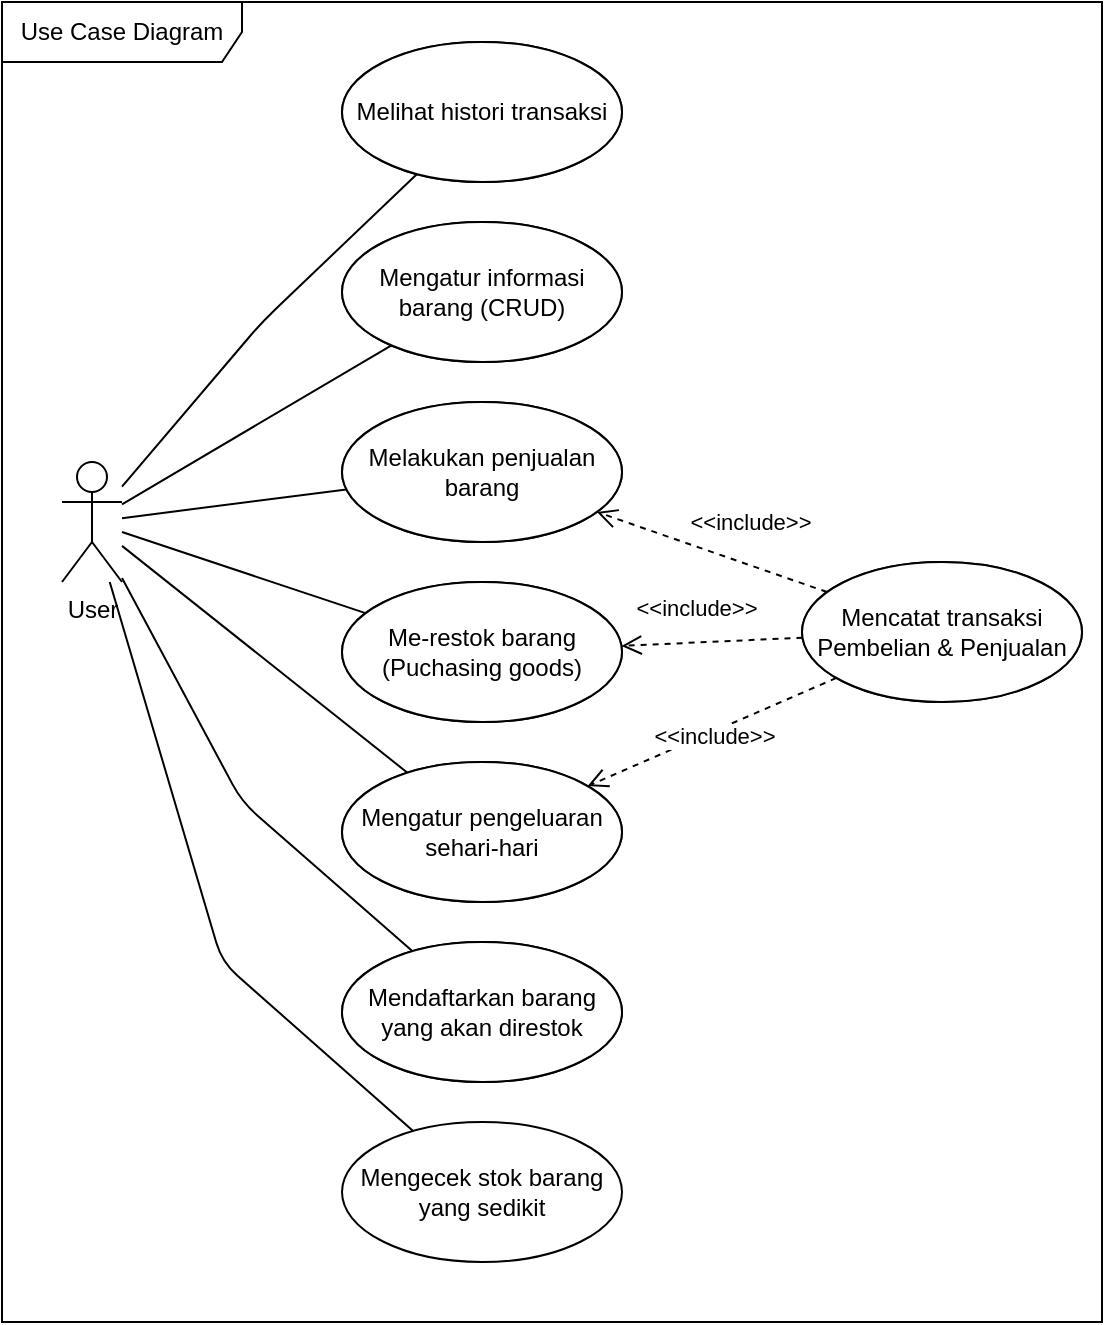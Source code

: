 <mxfile version="13.9.5" type="device"><diagram id="WwSm50Z7JyMPpXU0VLuQ" name="Page-1"><mxGraphModel dx="1108" dy="550" grid="1" gridSize="10" guides="1" tooltips="1" connect="1" arrows="1" fold="1" page="1" pageScale="1" pageWidth="850" pageHeight="1100" math="0" shadow="0"><root><mxCell id="0"/><mxCell id="1" parent="0"/><mxCell id="46tpiub9ysRB8IjS1WsQ-22" value="Use Case Diagram" style="shape=umlFrame;whiteSpace=wrap;html=1;width=120;height=30;" parent="1" vertex="1"><mxGeometry x="10" y="20" width="550" height="660" as="geometry"/></mxCell><mxCell id="46tpiub9ysRB8IjS1WsQ-1" value="User" style="shape=umlActor;verticalLabelPosition=bottom;verticalAlign=top;html=1;outlineConnect=0;" parent="1" vertex="1"><mxGeometry x="40" y="250" width="30" height="60" as="geometry"/></mxCell><mxCell id="46tpiub9ysRB8IjS1WsQ-2" value="Mengatur informasi barang (CRUD)" style="ellipse;whiteSpace=wrap;html=1;" parent="1" vertex="1"><mxGeometry x="180" y="130" width="140" height="70" as="geometry"/></mxCell><mxCell id="46tpiub9ysRB8IjS1WsQ-4" value="" style="endArrow=none;html=1;" parent="1" source="46tpiub9ysRB8IjS1WsQ-1" target="46tpiub9ysRB8IjS1WsQ-2" edge="1"><mxGeometry width="50" height="50" relative="1" as="geometry"><mxPoint x="350" y="280" as="sourcePoint"/><mxPoint x="400" y="230" as="targetPoint"/></mxGeometry></mxCell><mxCell id="46tpiub9ysRB8IjS1WsQ-5" value="Melakukan penjualan barang" style="ellipse;whiteSpace=wrap;html=1;" parent="1" vertex="1"><mxGeometry x="180" y="220" width="140" height="70" as="geometry"/></mxCell><mxCell id="46tpiub9ysRB8IjS1WsQ-6" value="" style="endArrow=none;html=1;" parent="1" source="46tpiub9ysRB8IjS1WsQ-1" target="46tpiub9ysRB8IjS1WsQ-5" edge="1"><mxGeometry width="50" height="50" relative="1" as="geometry"><mxPoint x="80" y="281.154" as="sourcePoint"/><mxPoint x="214.732" y="201.696" as="targetPoint"/></mxGeometry></mxCell><mxCell id="46tpiub9ysRB8IjS1WsQ-7" value="Mengatur pengeluaran sehari-hari" style="ellipse;whiteSpace=wrap;html=1;" parent="1" vertex="1"><mxGeometry x="180" y="400" width="140" height="70" as="geometry"/></mxCell><mxCell id="46tpiub9ysRB8IjS1WsQ-8" value="" style="endArrow=none;html=1;" parent="1" source="46tpiub9ysRB8IjS1WsQ-1" target="46tpiub9ysRB8IjS1WsQ-7" edge="1"><mxGeometry width="50" height="50" relative="1" as="geometry"><mxPoint x="80" y="288.077" as="sourcePoint"/><mxPoint x="192.194" y="273.693" as="targetPoint"/></mxGeometry></mxCell><mxCell id="46tpiub9ysRB8IjS1WsQ-9" value="Me-restok barang&lt;br&gt;(Puchasing goods)" style="ellipse;whiteSpace=wrap;html=1;" parent="1" vertex="1"><mxGeometry x="180" y="310" width="140" height="70" as="geometry"/></mxCell><mxCell id="46tpiub9ysRB8IjS1WsQ-10" value="" style="endArrow=none;html=1;" parent="1" source="46tpiub9ysRB8IjS1WsQ-1" target="46tpiub9ysRB8IjS1WsQ-9" edge="1"><mxGeometry width="50" height="50" relative="1" as="geometry"><mxPoint x="80" y="288.077" as="sourcePoint"/><mxPoint x="192.194" y="273.693" as="targetPoint"/></mxGeometry></mxCell><mxCell id="46tpiub9ysRB8IjS1WsQ-11" value="Mencatat transaksi&lt;br&gt;Pembelian &amp;amp; Penjualan" style="ellipse;whiteSpace=wrap;html=1;" parent="1" vertex="1"><mxGeometry x="410" y="300" width="140" height="70" as="geometry"/></mxCell><mxCell id="46tpiub9ysRB8IjS1WsQ-12" value="&amp;lt;&amp;lt;include&amp;gt;&amp;gt;" style="html=1;verticalAlign=bottom;endArrow=open;dashed=1;endSize=8;" parent="1" source="46tpiub9ysRB8IjS1WsQ-11" target="46tpiub9ysRB8IjS1WsQ-5" edge="1"><mxGeometry x="-0.271" y="-12" relative="1" as="geometry"><mxPoint x="410" y="350" as="sourcePoint"/><mxPoint x="330" y="350" as="targetPoint"/><mxPoint as="offset"/></mxGeometry></mxCell><mxCell id="46tpiub9ysRB8IjS1WsQ-13" value="&amp;lt;&amp;lt;include&amp;gt;&amp;gt;" style="html=1;verticalAlign=bottom;endArrow=open;dashed=1;endSize=8;" parent="1" source="46tpiub9ysRB8IjS1WsQ-11" target="46tpiub9ysRB8IjS1WsQ-9" edge="1"><mxGeometry x="0.174" y="-8" relative="1" as="geometry"><mxPoint x="392.772" y="298.972" as="sourcePoint"/><mxPoint x="322.287" y="280.971" as="targetPoint"/><mxPoint as="offset"/></mxGeometry></mxCell><mxCell id="46tpiub9ysRB8IjS1WsQ-14" value="&amp;lt;&amp;lt;include&amp;gt;&amp;gt;" style="html=1;verticalAlign=bottom;endArrow=open;dashed=1;endSize=8;" parent="1" source="46tpiub9ysRB8IjS1WsQ-11" target="46tpiub9ysRB8IjS1WsQ-7" edge="1"><mxGeometry x="0.052" y="10" relative="1" as="geometry"><mxPoint x="390.007" y="327.999" as="sourcePoint"/><mxPoint x="324.762" y="341.716" as="targetPoint"/><mxPoint as="offset"/></mxGeometry></mxCell><mxCell id="46tpiub9ysRB8IjS1WsQ-15" value="Mendaftarkan barang yang akan direstok" style="ellipse;whiteSpace=wrap;html=1;" parent="1" vertex="1"><mxGeometry x="180" y="490" width="140" height="70" as="geometry"/></mxCell><mxCell id="46tpiub9ysRB8IjS1WsQ-16" value="" style="endArrow=none;html=1;" parent="1" source="46tpiub9ysRB8IjS1WsQ-1" target="46tpiub9ysRB8IjS1WsQ-15" edge="1"><mxGeometry width="50" height="50" relative="1" as="geometry"><mxPoint x="80" y="301.923" as="sourcePoint"/><mxPoint x="222.728" y="415.374" as="targetPoint"/><Array as="points"><mxPoint x="130" y="420"/></Array></mxGeometry></mxCell><mxCell id="46tpiub9ysRB8IjS1WsQ-17" value="Melihat histori transaksi" style="ellipse;whiteSpace=wrap;html=1;" parent="1" vertex="1"><mxGeometry x="180" y="40" width="140" height="70" as="geometry"/></mxCell><mxCell id="46tpiub9ysRB8IjS1WsQ-18" value="" style="endArrow=none;html=1;" parent="1" source="46tpiub9ysRB8IjS1WsQ-1" target="46tpiub9ysRB8IjS1WsQ-17" edge="1"><mxGeometry width="50" height="50" relative="1" as="geometry"><mxPoint x="80" y="281.154" as="sourcePoint"/><mxPoint x="214.732" y="201.696" as="targetPoint"/><Array as="points"><mxPoint x="140" y="180"/></Array></mxGeometry></mxCell><mxCell id="46tpiub9ysRB8IjS1WsQ-19" value="Mengecek stok barang yang sedikit" style="ellipse;whiteSpace=wrap;html=1;" parent="1" vertex="1"><mxGeometry x="180" y="580" width="140" height="70" as="geometry"/></mxCell><mxCell id="46tpiub9ysRB8IjS1WsQ-20" value="" style="endArrow=none;html=1;" parent="1" source="46tpiub9ysRB8IjS1WsQ-1" target="46tpiub9ysRB8IjS1WsQ-19" edge="1"><mxGeometry width="50" height="50" relative="1" as="geometry"><mxPoint x="80" y="318" as="sourcePoint"/><mxPoint x="225.27" y="504.611" as="targetPoint"/><Array as="points"><mxPoint x="120" y="500"/></Array></mxGeometry></mxCell><mxCell id="TTikbKJ7wSviLI38bYNr-1" value="Mengatur informasi barang (CRUD)" style="ellipse;whiteSpace=wrap;html=1;" vertex="1" parent="1"><mxGeometry x="180" y="130" width="140" height="70" as="geometry"/></mxCell><mxCell id="TTikbKJ7wSviLI38bYNr-2" value="Me-restok barang&lt;br&gt;(Puchasing goods)" style="ellipse;whiteSpace=wrap;html=1;" vertex="1" parent="1"><mxGeometry x="180" y="310" width="140" height="70" as="geometry"/></mxCell><mxCell id="TTikbKJ7wSviLI38bYNr-3" value="Mencatat transaksi&lt;br&gt;Pembelian &amp;amp; Penjualan" style="ellipse;whiteSpace=wrap;html=1;" vertex="1" parent="1"><mxGeometry x="410" y="300" width="140" height="70" as="geometry"/></mxCell><mxCell id="TTikbKJ7wSviLI38bYNr-4" value="Melakukan penjualan barang" style="ellipse;whiteSpace=wrap;html=1;" vertex="1" parent="1"><mxGeometry x="180" y="220" width="140" height="70" as="geometry"/></mxCell><mxCell id="TTikbKJ7wSviLI38bYNr-5" value="Melihat histori transaksi" style="ellipse;whiteSpace=wrap;html=1;" vertex="1" parent="1"><mxGeometry x="180" y="40" width="140" height="70" as="geometry"/></mxCell><mxCell id="TTikbKJ7wSviLI38bYNr-6" value="Mengatur pengeluaran sehari-hari" style="ellipse;whiteSpace=wrap;html=1;" vertex="1" parent="1"><mxGeometry x="180" y="400" width="140" height="70" as="geometry"/></mxCell><mxCell id="TTikbKJ7wSviLI38bYNr-7" value="Mendaftarkan barang yang akan direstok" style="ellipse;whiteSpace=wrap;html=1;" vertex="1" parent="1"><mxGeometry x="180" y="490" width="140" height="70" as="geometry"/></mxCell></root></mxGraphModel></diagram></mxfile>